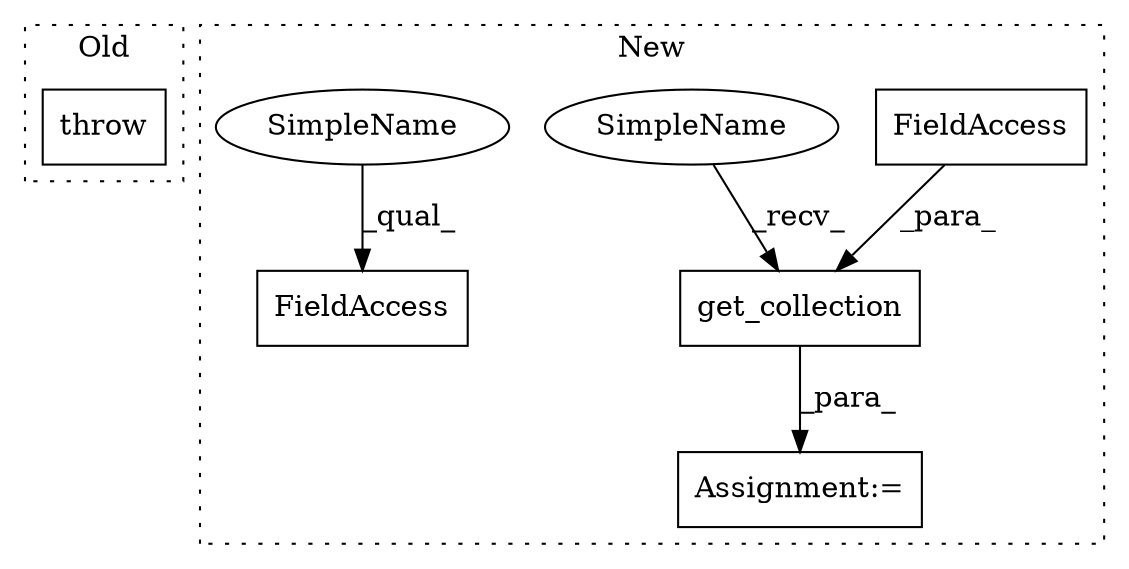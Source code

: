 digraph G {
subgraph cluster0 {
1 [label="throw" a="53" s="1578" l="6" shape="box"];
label = "Old";
style="dotted";
}
subgraph cluster1 {
2 [label="get_collection" a="32" s="1881,1926" l="15,1" shape="box"];
3 [label="Assignment:=" a="7" s="1869" l="1" shape="box"];
4 [label="FieldAccess" a="22" s="1896" l="30" shape="box"];
5 [label="FieldAccess" a="22" s="1722" l="16" shape="box"];
6 [label="SimpleName" a="42" s="1870" l="10" shape="ellipse"];
7 [label="SimpleName" a="42" s="1722" l="10" shape="ellipse"];
label = "New";
style="dotted";
}
2 -> 3 [label="_para_"];
4 -> 2 [label="_para_"];
6 -> 2 [label="_recv_"];
7 -> 5 [label="_qual_"];
}